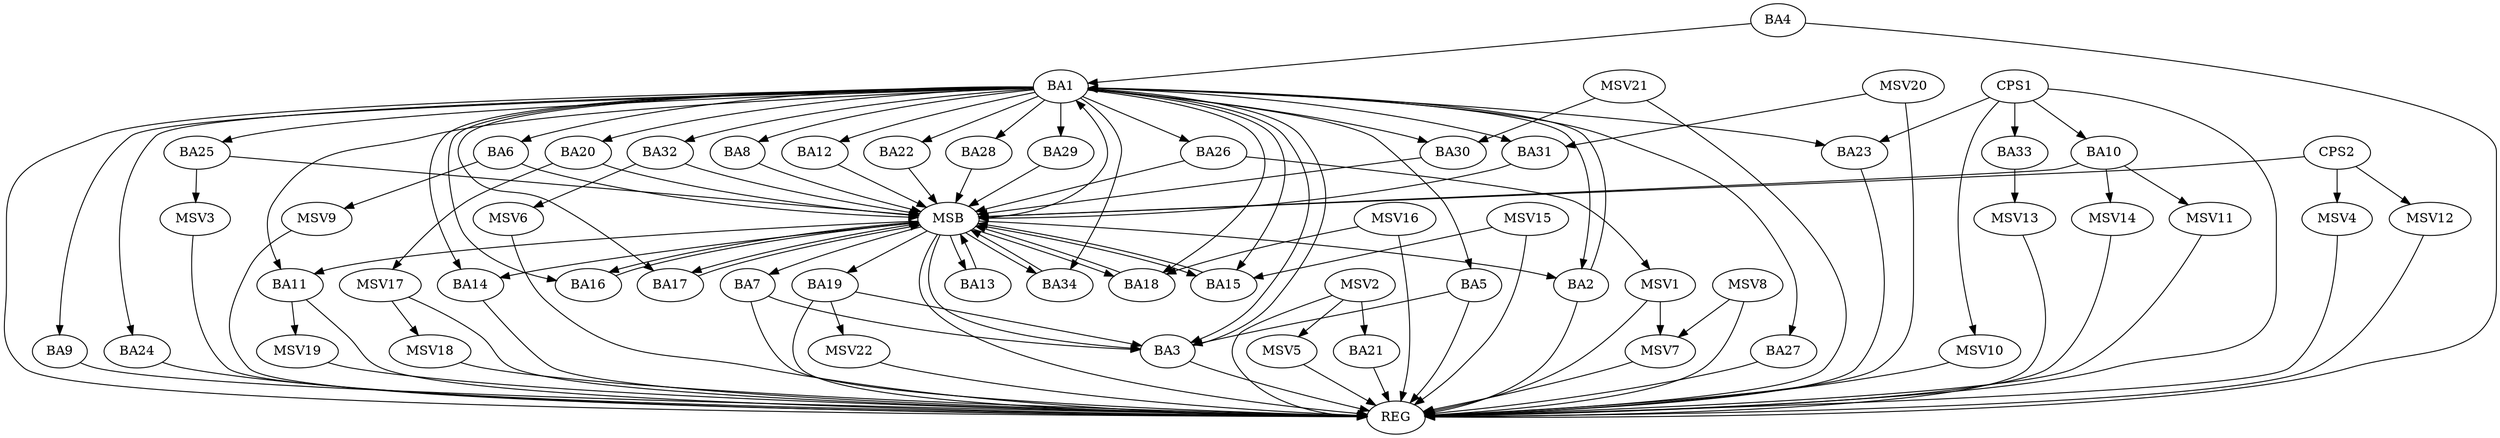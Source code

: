 strict digraph G {
  BA1 [ label="BA1" ];
  BA2 [ label="BA2" ];
  BA3 [ label="BA3" ];
  BA4 [ label="BA4" ];
  BA5 [ label="BA5" ];
  BA6 [ label="BA6" ];
  BA7 [ label="BA7" ];
  BA8 [ label="BA8" ];
  BA9 [ label="BA9" ];
  BA10 [ label="BA10" ];
  BA11 [ label="BA11" ];
  BA12 [ label="BA12" ];
  BA13 [ label="BA13" ];
  BA14 [ label="BA14" ];
  BA15 [ label="BA15" ];
  BA16 [ label="BA16" ];
  BA17 [ label="BA17" ];
  BA18 [ label="BA18" ];
  BA19 [ label="BA19" ];
  BA20 [ label="BA20" ];
  BA21 [ label="BA21" ];
  BA22 [ label="BA22" ];
  BA23 [ label="BA23" ];
  BA24 [ label="BA24" ];
  BA25 [ label="BA25" ];
  BA26 [ label="BA26" ];
  BA27 [ label="BA27" ];
  BA28 [ label="BA28" ];
  BA29 [ label="BA29" ];
  BA30 [ label="BA30" ];
  BA31 [ label="BA31" ];
  BA32 [ label="BA32" ];
  BA33 [ label="BA33" ];
  BA34 [ label="BA34" ];
  CPS1 [ label="CPS1" ];
  CPS2 [ label="CPS2" ];
  REG [ label="REG" ];
  MSB [ label="MSB" ];
  MSV1 [ label="MSV1" ];
  MSV2 [ label="MSV2" ];
  MSV3 [ label="MSV3" ];
  MSV4 [ label="MSV4" ];
  MSV5 [ label="MSV5" ];
  MSV6 [ label="MSV6" ];
  MSV7 [ label="MSV7" ];
  MSV8 [ label="MSV8" ];
  MSV9 [ label="MSV9" ];
  MSV10 [ label="MSV10" ];
  MSV11 [ label="MSV11" ];
  MSV12 [ label="MSV12" ];
  MSV13 [ label="MSV13" ];
  MSV14 [ label="MSV14" ];
  MSV15 [ label="MSV15" ];
  MSV16 [ label="MSV16" ];
  MSV17 [ label="MSV17" ];
  MSV18 [ label="MSV18" ];
  MSV19 [ label="MSV19" ];
  MSV20 [ label="MSV20" ];
  MSV21 [ label="MSV21" ];
  MSV22 [ label="MSV22" ];
  BA1 -> BA2;
  BA2 -> BA1;
  BA3 -> BA1;
  BA4 -> BA1;
  BA5 -> BA3;
  BA7 -> BA3;
  BA19 -> BA3;
  CPS1 -> BA10;
  CPS1 -> BA23;
  CPS1 -> BA33;
  BA1 -> REG;
  BA2 -> REG;
  BA3 -> REG;
  BA4 -> REG;
  BA5 -> REG;
  BA7 -> REG;
  BA9 -> REG;
  BA11 -> REG;
  BA14 -> REG;
  BA19 -> REG;
  BA21 -> REG;
  BA23 -> REG;
  BA24 -> REG;
  BA27 -> REG;
  CPS1 -> REG;
  BA6 -> MSB;
  MSB -> BA1;
  MSB -> REG;
  BA8 -> MSB;
  MSB -> BA7;
  BA10 -> MSB;
  BA12 -> MSB;
  MSB -> BA2;
  BA13 -> MSB;
  BA15 -> MSB;
  MSB -> BA13;
  BA16 -> MSB;
  BA17 -> MSB;
  BA18 -> MSB;
  MSB -> BA16;
  BA20 -> MSB;
  MSB -> BA14;
  BA22 -> MSB;
  MSB -> BA3;
  BA25 -> MSB;
  BA26 -> MSB;
  MSB -> BA18;
  BA28 -> MSB;
  BA29 -> MSB;
  MSB -> BA17;
  BA30 -> MSB;
  BA31 -> MSB;
  MSB -> BA11;
  BA32 -> MSB;
  MSB -> BA19;
  BA34 -> MSB;
  CPS2 -> MSB;
  MSB -> BA15;
  MSB -> BA34;
  BA1 -> BA30;
  BA1 -> BA31;
  BA1 -> BA32;
  BA1 -> BA5;
  BA1 -> BA8;
  BA1 -> BA25;
  BA1 -> BA9;
  BA1 -> BA11;
  BA1 -> BA6;
  BA1 -> BA12;
  BA1 -> BA22;
  BA1 -> BA28;
  BA1 -> BA14;
  BA1 -> BA20;
  BA1 -> BA23;
  BA1 -> BA34;
  BA1 -> BA16;
  BA1 -> BA15;
  BA1 -> BA27;
  BA1 -> BA3;
  BA1 -> BA17;
  BA1 -> BA26;
  BA1 -> BA29;
  BA1 -> BA18;
  BA1 -> BA24;
  BA26 -> MSV1;
  MSV1 -> REG;
  MSV2 -> BA21;
  MSV2 -> REG;
  BA25 -> MSV3;
  MSV3 -> REG;
  CPS2 -> MSV4;
  MSV4 -> REG;
  MSV2 -> MSV5;
  MSV5 -> REG;
  BA32 -> MSV6;
  MSV6 -> REG;
  MSV1 -> MSV7;
  MSV7 -> REG;
  MSV8 -> MSV7;
  MSV8 -> REG;
  BA6 -> MSV9;
  MSV9 -> REG;
  CPS1 -> MSV10;
  MSV10 -> REG;
  BA10 -> MSV11;
  MSV11 -> REG;
  CPS2 -> MSV12;
  MSV12 -> REG;
  BA33 -> MSV13;
  MSV13 -> REG;
  BA10 -> MSV14;
  MSV14 -> REG;
  MSV15 -> BA15;
  MSV15 -> REG;
  MSV16 -> BA18;
  MSV16 -> REG;
  BA20 -> MSV17;
  MSV17 -> REG;
  MSV17 -> MSV18;
  MSV18 -> REG;
  BA11 -> MSV19;
  MSV19 -> REG;
  MSV20 -> BA31;
  MSV20 -> REG;
  MSV21 -> BA30;
  MSV21 -> REG;
  BA19 -> MSV22;
  MSV22 -> REG;
}

